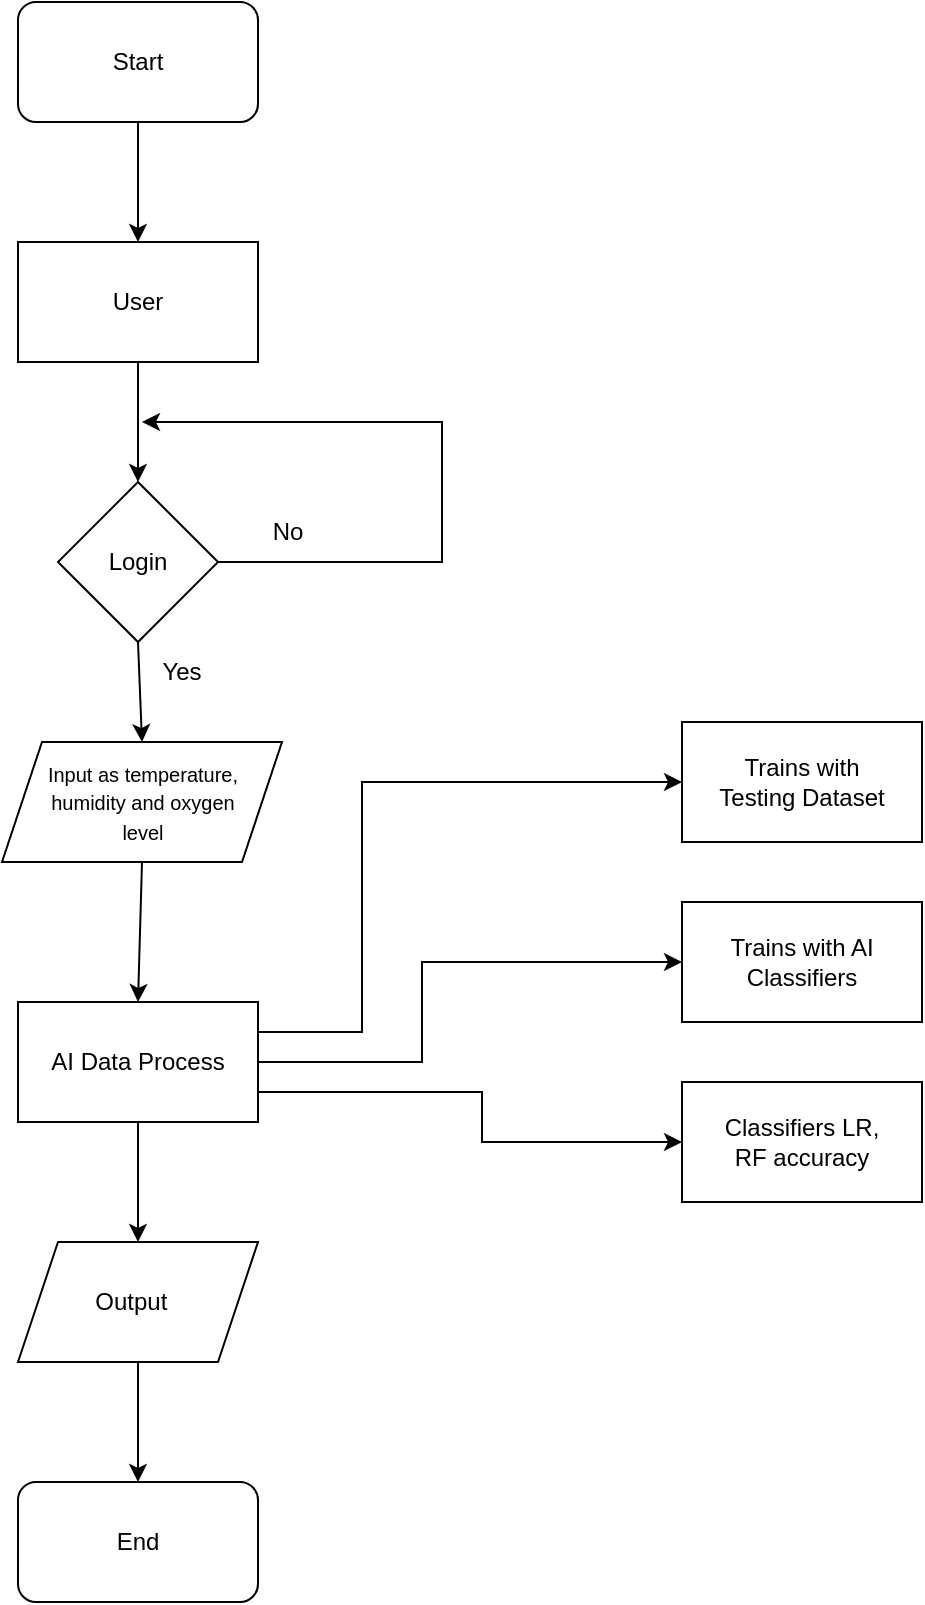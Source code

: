 <mxfile version="21.2.8" type="device">
  <diagram name="Page-1" id="wD7GblB3hRUH3y1r6OsW">
    <mxGraphModel dx="1036" dy="654" grid="1" gridSize="10" guides="1" tooltips="1" connect="1" arrows="1" fold="1" page="1" pageScale="1" pageWidth="850" pageHeight="1100" math="0" shadow="0">
      <root>
        <mxCell id="0" />
        <mxCell id="1" parent="0" />
        <mxCell id="RR-T-IxrJwedIr2HiU0a-2" value="" style="rounded=1;whiteSpace=wrap;html=1;" parent="1" vertex="1">
          <mxGeometry x="268" y="80" width="120" height="60" as="geometry" />
        </mxCell>
        <mxCell id="RR-T-IxrJwedIr2HiU0a-3" value="" style="rounded=0;whiteSpace=wrap;html=1;" parent="1" vertex="1">
          <mxGeometry x="268" y="200" width="120" height="60" as="geometry" />
        </mxCell>
        <mxCell id="RR-T-IxrJwedIr2HiU0a-4" value="" style="rhombus;whiteSpace=wrap;html=1;" parent="1" vertex="1">
          <mxGeometry x="288" y="320" width="80" height="80" as="geometry" />
        </mxCell>
        <mxCell id="RR-T-IxrJwedIr2HiU0a-5" value="" style="shape=parallelogram;perimeter=parallelogramPerimeter;whiteSpace=wrap;html=1;fixedSize=1;" parent="1" vertex="1">
          <mxGeometry x="260" y="450" width="140" height="60" as="geometry" />
        </mxCell>
        <mxCell id="RR-T-IxrJwedIr2HiU0a-6" value="" style="rounded=0;whiteSpace=wrap;html=1;" parent="1" vertex="1">
          <mxGeometry x="268" y="580" width="120" height="60" as="geometry" />
        </mxCell>
        <mxCell id="RR-T-IxrJwedIr2HiU0a-7" value="" style="shape=parallelogram;perimeter=parallelogramPerimeter;whiteSpace=wrap;html=1;fixedSize=1;" parent="1" vertex="1">
          <mxGeometry x="268" y="700" width="120" height="60" as="geometry" />
        </mxCell>
        <mxCell id="RR-T-IxrJwedIr2HiU0a-8" value="" style="rounded=1;whiteSpace=wrap;html=1;" parent="1" vertex="1">
          <mxGeometry x="268" y="820" width="120" height="60" as="geometry" />
        </mxCell>
        <mxCell id="RR-T-IxrJwedIr2HiU0a-9" value="" style="rounded=0;whiteSpace=wrap;html=1;" parent="1" vertex="1">
          <mxGeometry x="600" y="440" width="120" height="60" as="geometry" />
        </mxCell>
        <mxCell id="RR-T-IxrJwedIr2HiU0a-10" value="" style="rounded=0;whiteSpace=wrap;html=1;" parent="1" vertex="1">
          <mxGeometry x="600" y="530" width="120" height="60" as="geometry" />
        </mxCell>
        <mxCell id="RR-T-IxrJwedIr2HiU0a-11" value="" style="rounded=0;whiteSpace=wrap;html=1;" parent="1" vertex="1">
          <mxGeometry x="600" y="620" width="120" height="60" as="geometry" />
        </mxCell>
        <mxCell id="RR-T-IxrJwedIr2HiU0a-12" value="" style="endArrow=classic;html=1;rounded=0;exitX=0.5;exitY=1;exitDx=0;exitDy=0;" parent="1" source="RR-T-IxrJwedIr2HiU0a-2" target="RR-T-IxrJwedIr2HiU0a-3" edge="1">
          <mxGeometry width="50" height="50" relative="1" as="geometry">
            <mxPoint x="260" y="180" as="sourcePoint" />
            <mxPoint x="310" y="130" as="targetPoint" />
          </mxGeometry>
        </mxCell>
        <mxCell id="RR-T-IxrJwedIr2HiU0a-13" value="" style="endArrow=classic;html=1;rounded=0;exitX=0.5;exitY=1;exitDx=0;exitDy=0;entryX=0.5;entryY=0;entryDx=0;entryDy=0;" parent="1" source="RR-T-IxrJwedIr2HiU0a-3" target="RR-T-IxrJwedIr2HiU0a-4" edge="1">
          <mxGeometry width="50" height="50" relative="1" as="geometry">
            <mxPoint x="270" y="190" as="sourcePoint" />
            <mxPoint x="320" y="140" as="targetPoint" />
          </mxGeometry>
        </mxCell>
        <mxCell id="RR-T-IxrJwedIr2HiU0a-14" value="" style="endArrow=classic;html=1;rounded=0;exitX=1;exitY=0.5;exitDx=0;exitDy=0;" parent="1" source="RR-T-IxrJwedIr2HiU0a-4" edge="1">
          <mxGeometry width="50" height="50" relative="1" as="geometry">
            <mxPoint x="280" y="200" as="sourcePoint" />
            <mxPoint x="330" y="290" as="targetPoint" />
            <Array as="points">
              <mxPoint x="480" y="360" />
              <mxPoint x="480" y="290" />
            </Array>
          </mxGeometry>
        </mxCell>
        <mxCell id="RR-T-IxrJwedIr2HiU0a-15" value="" style="endArrow=classic;html=1;rounded=0;exitX=0.5;exitY=1;exitDx=0;exitDy=0;entryX=0.5;entryY=0;entryDx=0;entryDy=0;" parent="1" source="RR-T-IxrJwedIr2HiU0a-4" target="RR-T-IxrJwedIr2HiU0a-5" edge="1">
          <mxGeometry width="50" height="50" relative="1" as="geometry">
            <mxPoint x="290" y="210" as="sourcePoint" />
            <mxPoint x="340" y="160" as="targetPoint" />
          </mxGeometry>
        </mxCell>
        <mxCell id="RR-T-IxrJwedIr2HiU0a-16" value="" style="endArrow=classic;html=1;rounded=0;exitX=0.5;exitY=1;exitDx=0;exitDy=0;entryX=0.5;entryY=0;entryDx=0;entryDy=0;" parent="1" source="RR-T-IxrJwedIr2HiU0a-5" target="RR-T-IxrJwedIr2HiU0a-6" edge="1">
          <mxGeometry width="50" height="50" relative="1" as="geometry">
            <mxPoint x="300" y="220" as="sourcePoint" />
            <mxPoint x="350" y="170" as="targetPoint" />
          </mxGeometry>
        </mxCell>
        <mxCell id="RR-T-IxrJwedIr2HiU0a-17" value="" style="endArrow=classic;html=1;rounded=0;exitX=0.5;exitY=1;exitDx=0;exitDy=0;entryX=0.5;entryY=0;entryDx=0;entryDy=0;" parent="1" source="RR-T-IxrJwedIr2HiU0a-6" target="RR-T-IxrJwedIr2HiU0a-7" edge="1">
          <mxGeometry width="50" height="50" relative="1" as="geometry">
            <mxPoint x="310" y="230" as="sourcePoint" />
            <mxPoint x="360" y="180" as="targetPoint" />
          </mxGeometry>
        </mxCell>
        <mxCell id="RR-T-IxrJwedIr2HiU0a-18" value="" style="endArrow=classic;html=1;rounded=0;exitX=0.5;exitY=1;exitDx=0;exitDy=0;entryX=0.5;entryY=0;entryDx=0;entryDy=0;" parent="1" source="RR-T-IxrJwedIr2HiU0a-7" target="RR-T-IxrJwedIr2HiU0a-8" edge="1">
          <mxGeometry width="50" height="50" relative="1" as="geometry">
            <mxPoint x="320" y="240" as="sourcePoint" />
            <mxPoint x="370" y="190" as="targetPoint" />
          </mxGeometry>
        </mxCell>
        <mxCell id="RR-T-IxrJwedIr2HiU0a-19" value="" style="endArrow=classic;html=1;rounded=0;exitX=1;exitY=0.25;exitDx=0;exitDy=0;entryX=0;entryY=0.5;entryDx=0;entryDy=0;" parent="1" source="RR-T-IxrJwedIr2HiU0a-6" target="RR-T-IxrJwedIr2HiU0a-9" edge="1">
          <mxGeometry width="50" height="50" relative="1" as="geometry">
            <mxPoint x="330" y="250" as="sourcePoint" />
            <mxPoint x="380" y="200" as="targetPoint" />
            <Array as="points">
              <mxPoint x="440" y="595" />
              <mxPoint x="440" y="470" />
              <mxPoint x="520" y="470" />
            </Array>
          </mxGeometry>
        </mxCell>
        <mxCell id="RR-T-IxrJwedIr2HiU0a-20" value="" style="endArrow=classic;html=1;rounded=0;exitX=1;exitY=0.5;exitDx=0;exitDy=0;entryX=0;entryY=0.5;entryDx=0;entryDy=0;" parent="1" source="RR-T-IxrJwedIr2HiU0a-6" target="RR-T-IxrJwedIr2HiU0a-10" edge="1">
          <mxGeometry width="50" height="50" relative="1" as="geometry">
            <mxPoint x="340" y="260" as="sourcePoint" />
            <mxPoint x="390" y="210" as="targetPoint" />
            <Array as="points">
              <mxPoint x="470" y="610" />
              <mxPoint x="470" y="560" />
            </Array>
          </mxGeometry>
        </mxCell>
        <mxCell id="RR-T-IxrJwedIr2HiU0a-21" value="" style="endArrow=classic;html=1;rounded=0;exitX=1;exitY=0.75;exitDx=0;exitDy=0;entryX=0;entryY=0.5;entryDx=0;entryDy=0;" parent="1" source="RR-T-IxrJwedIr2HiU0a-6" target="RR-T-IxrJwedIr2HiU0a-11" edge="1">
          <mxGeometry width="50" height="50" relative="1" as="geometry">
            <mxPoint x="350" y="270" as="sourcePoint" />
            <mxPoint x="400" y="220" as="targetPoint" />
            <Array as="points">
              <mxPoint x="500" y="625" />
              <mxPoint x="500" y="650" />
            </Array>
          </mxGeometry>
        </mxCell>
        <mxCell id="RR-T-IxrJwedIr2HiU0a-22" value="Start" style="text;html=1;strokeColor=none;fillColor=none;align=center;verticalAlign=middle;whiteSpace=wrap;rounded=0;" parent="1" vertex="1">
          <mxGeometry x="298" y="95" width="60" height="30" as="geometry" />
        </mxCell>
        <mxCell id="RR-T-IxrJwedIr2HiU0a-23" value="User" style="text;html=1;strokeColor=none;fillColor=none;align=center;verticalAlign=middle;whiteSpace=wrap;rounded=0;" parent="1" vertex="1">
          <mxGeometry x="298" y="215" width="60" height="30" as="geometry" />
        </mxCell>
        <mxCell id="RR-T-IxrJwedIr2HiU0a-24" value="Login" style="text;html=1;strokeColor=none;fillColor=none;align=center;verticalAlign=middle;whiteSpace=wrap;rounded=0;" parent="1" vertex="1">
          <mxGeometry x="298" y="345" width="60" height="30" as="geometry" />
        </mxCell>
        <mxCell id="RR-T-IxrJwedIr2HiU0a-25" value="Yes" style="text;html=1;strokeColor=none;fillColor=none;align=center;verticalAlign=middle;whiteSpace=wrap;rounded=0;" parent="1" vertex="1">
          <mxGeometry x="320" y="400" width="60" height="30" as="geometry" />
        </mxCell>
        <mxCell id="KllJypc3ccni5csE-M5--1" value="AI Data Process" style="text;html=1;strokeColor=none;fillColor=none;align=center;verticalAlign=middle;whiteSpace=wrap;rounded=0;" parent="1" vertex="1">
          <mxGeometry x="283" y="595" width="90" height="30" as="geometry" />
        </mxCell>
        <mxCell id="KllJypc3ccni5csE-M5--2" value="No" style="text;html=1;strokeColor=none;fillColor=none;align=center;verticalAlign=middle;whiteSpace=wrap;rounded=0;" parent="1" vertex="1">
          <mxGeometry x="373" y="330" width="60" height="30" as="geometry" />
        </mxCell>
        <mxCell id="KllJypc3ccni5csE-M5--3" value="End" style="text;html=1;strokeColor=none;fillColor=none;align=center;verticalAlign=middle;whiteSpace=wrap;rounded=0;" parent="1" vertex="1">
          <mxGeometry x="298" y="835" width="60" height="30" as="geometry" />
        </mxCell>
        <mxCell id="KllJypc3ccni5csE-M5--4" value="Output&amp;nbsp;&amp;nbsp;" style="text;html=1;strokeColor=none;fillColor=none;align=center;verticalAlign=middle;whiteSpace=wrap;rounded=0;" parent="1" vertex="1">
          <mxGeometry x="298" y="715" width="60" height="30" as="geometry" />
        </mxCell>
        <mxCell id="KllJypc3ccni5csE-M5--5" value="&lt;font style=&quot;font-size: 10px;&quot;&gt;Input as temperature, humidity and oxygen level&lt;/font&gt;" style="text;html=1;strokeColor=none;fillColor=none;align=center;verticalAlign=middle;whiteSpace=wrap;rounded=0;" parent="1" vertex="1">
          <mxGeometry x="275.5" y="467.5" width="109" height="25" as="geometry" />
        </mxCell>
        <mxCell id="KllJypc3ccni5csE-M5--8" value="Trains with Testing Dataset" style="text;html=1;strokeColor=none;fillColor=none;align=center;verticalAlign=middle;whiteSpace=wrap;rounded=0;" parent="1" vertex="1">
          <mxGeometry x="615" y="455" width="90" height="30" as="geometry" />
        </mxCell>
        <mxCell id="KllJypc3ccni5csE-M5--9" value="Trains with AI Classifiers" style="text;html=1;strokeColor=none;fillColor=none;align=center;verticalAlign=middle;whiteSpace=wrap;rounded=0;" parent="1" vertex="1">
          <mxGeometry x="615" y="545" width="90" height="30" as="geometry" />
        </mxCell>
        <mxCell id="KllJypc3ccni5csE-M5--10" value="Classifiers LR, RF accuracy" style="text;html=1;strokeColor=none;fillColor=none;align=center;verticalAlign=middle;whiteSpace=wrap;rounded=0;" parent="1" vertex="1">
          <mxGeometry x="615" y="635" width="90" height="30" as="geometry" />
        </mxCell>
      </root>
    </mxGraphModel>
  </diagram>
</mxfile>
